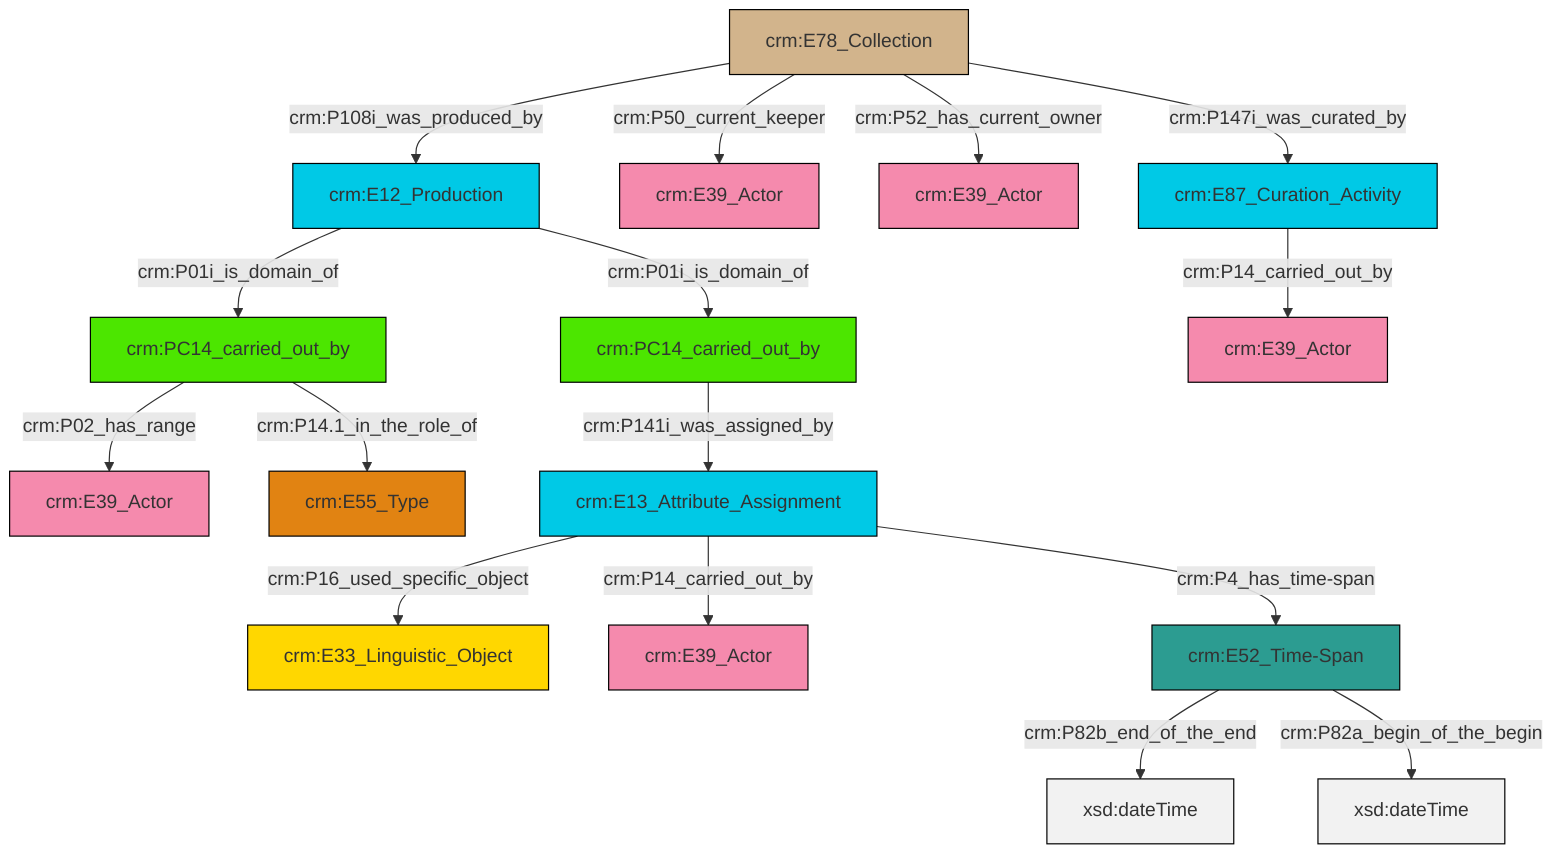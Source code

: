graph TD
classDef Literal fill:#f2f2f2,stroke:#000000;
classDef CRM_Entity fill:#FFFFFF,stroke:#000000;
classDef Temporal_Entity fill:#00C9E6, stroke:#000000;
classDef Type fill:#E18312, stroke:#000000;
classDef Time-Span fill:#2C9C91, stroke:#000000;
classDef Appellation fill:#FFEB7F, stroke:#000000;
classDef Place fill:#008836, stroke:#000000;
classDef Persistent_Item fill:#B266B2, stroke:#000000;
classDef Conceptual_Object fill:#FFD700, stroke:#000000;
classDef Physical_Thing fill:#D2B48C, stroke:#000000;
classDef Actor fill:#f58aad, stroke:#000000;
classDef PC_Classes fill:#4ce600, stroke:#000000;
classDef Multi fill:#cccccc,stroke:#000000;

0["crm:PC14_carried_out_by"]:::PC_Classes -->|crm:P02_has_range| 1["crm:E39_Actor"]:::Actor
2["crm:E78_Collection"]:::Physical_Thing -->|crm:P108i_was_produced_by| 3["crm:E12_Production"]:::Temporal_Entity
2["crm:E78_Collection"]:::Physical_Thing -->|crm:P50_current_keeper| 6["crm:E39_Actor"]:::Actor
7["crm:E13_Attribute_Assignment"]:::Temporal_Entity -->|crm:P16_used_specific_object| 8["crm:E33_Linguistic_Object"]:::Conceptual_Object
10["crm:PC14_carried_out_by"]:::PC_Classes -->|crm:P141i_was_assigned_by| 7["crm:E13_Attribute_Assignment"]:::Temporal_Entity
3["crm:E12_Production"]:::Temporal_Entity -->|crm:P01i_is_domain_of| 0["crm:PC14_carried_out_by"]:::PC_Classes
2["crm:E78_Collection"]:::Physical_Thing -->|crm:P52_has_current_owner| 16["crm:E39_Actor"]:::Actor
7["crm:E13_Attribute_Assignment"]:::Temporal_Entity -->|crm:P4_has_time-span| 19["crm:E52_Time-Span"]:::Time-Span
19["crm:E52_Time-Span"]:::Time-Span -->|crm:P82b_end_of_the_end| 20[xsd:dateTime]:::Literal
0["crm:PC14_carried_out_by"]:::PC_Classes -->|crm:P14.1_in_the_role_of| 4["crm:E55_Type"]:::Type
7["crm:E13_Attribute_Assignment"]:::Temporal_Entity -->|crm:P14_carried_out_by| 17["crm:E39_Actor"]:::Actor
23["crm:E87_Curation_Activity"]:::Temporal_Entity -->|crm:P14_carried_out_by| 12["crm:E39_Actor"]:::Actor
19["crm:E52_Time-Span"]:::Time-Span -->|crm:P82a_begin_of_the_begin| 25[xsd:dateTime]:::Literal
3["crm:E12_Production"]:::Temporal_Entity -->|crm:P01i_is_domain_of| 10["crm:PC14_carried_out_by"]:::PC_Classes
2["crm:E78_Collection"]:::Physical_Thing -->|crm:P147i_was_curated_by| 23["crm:E87_Curation_Activity"]:::Temporal_Entity